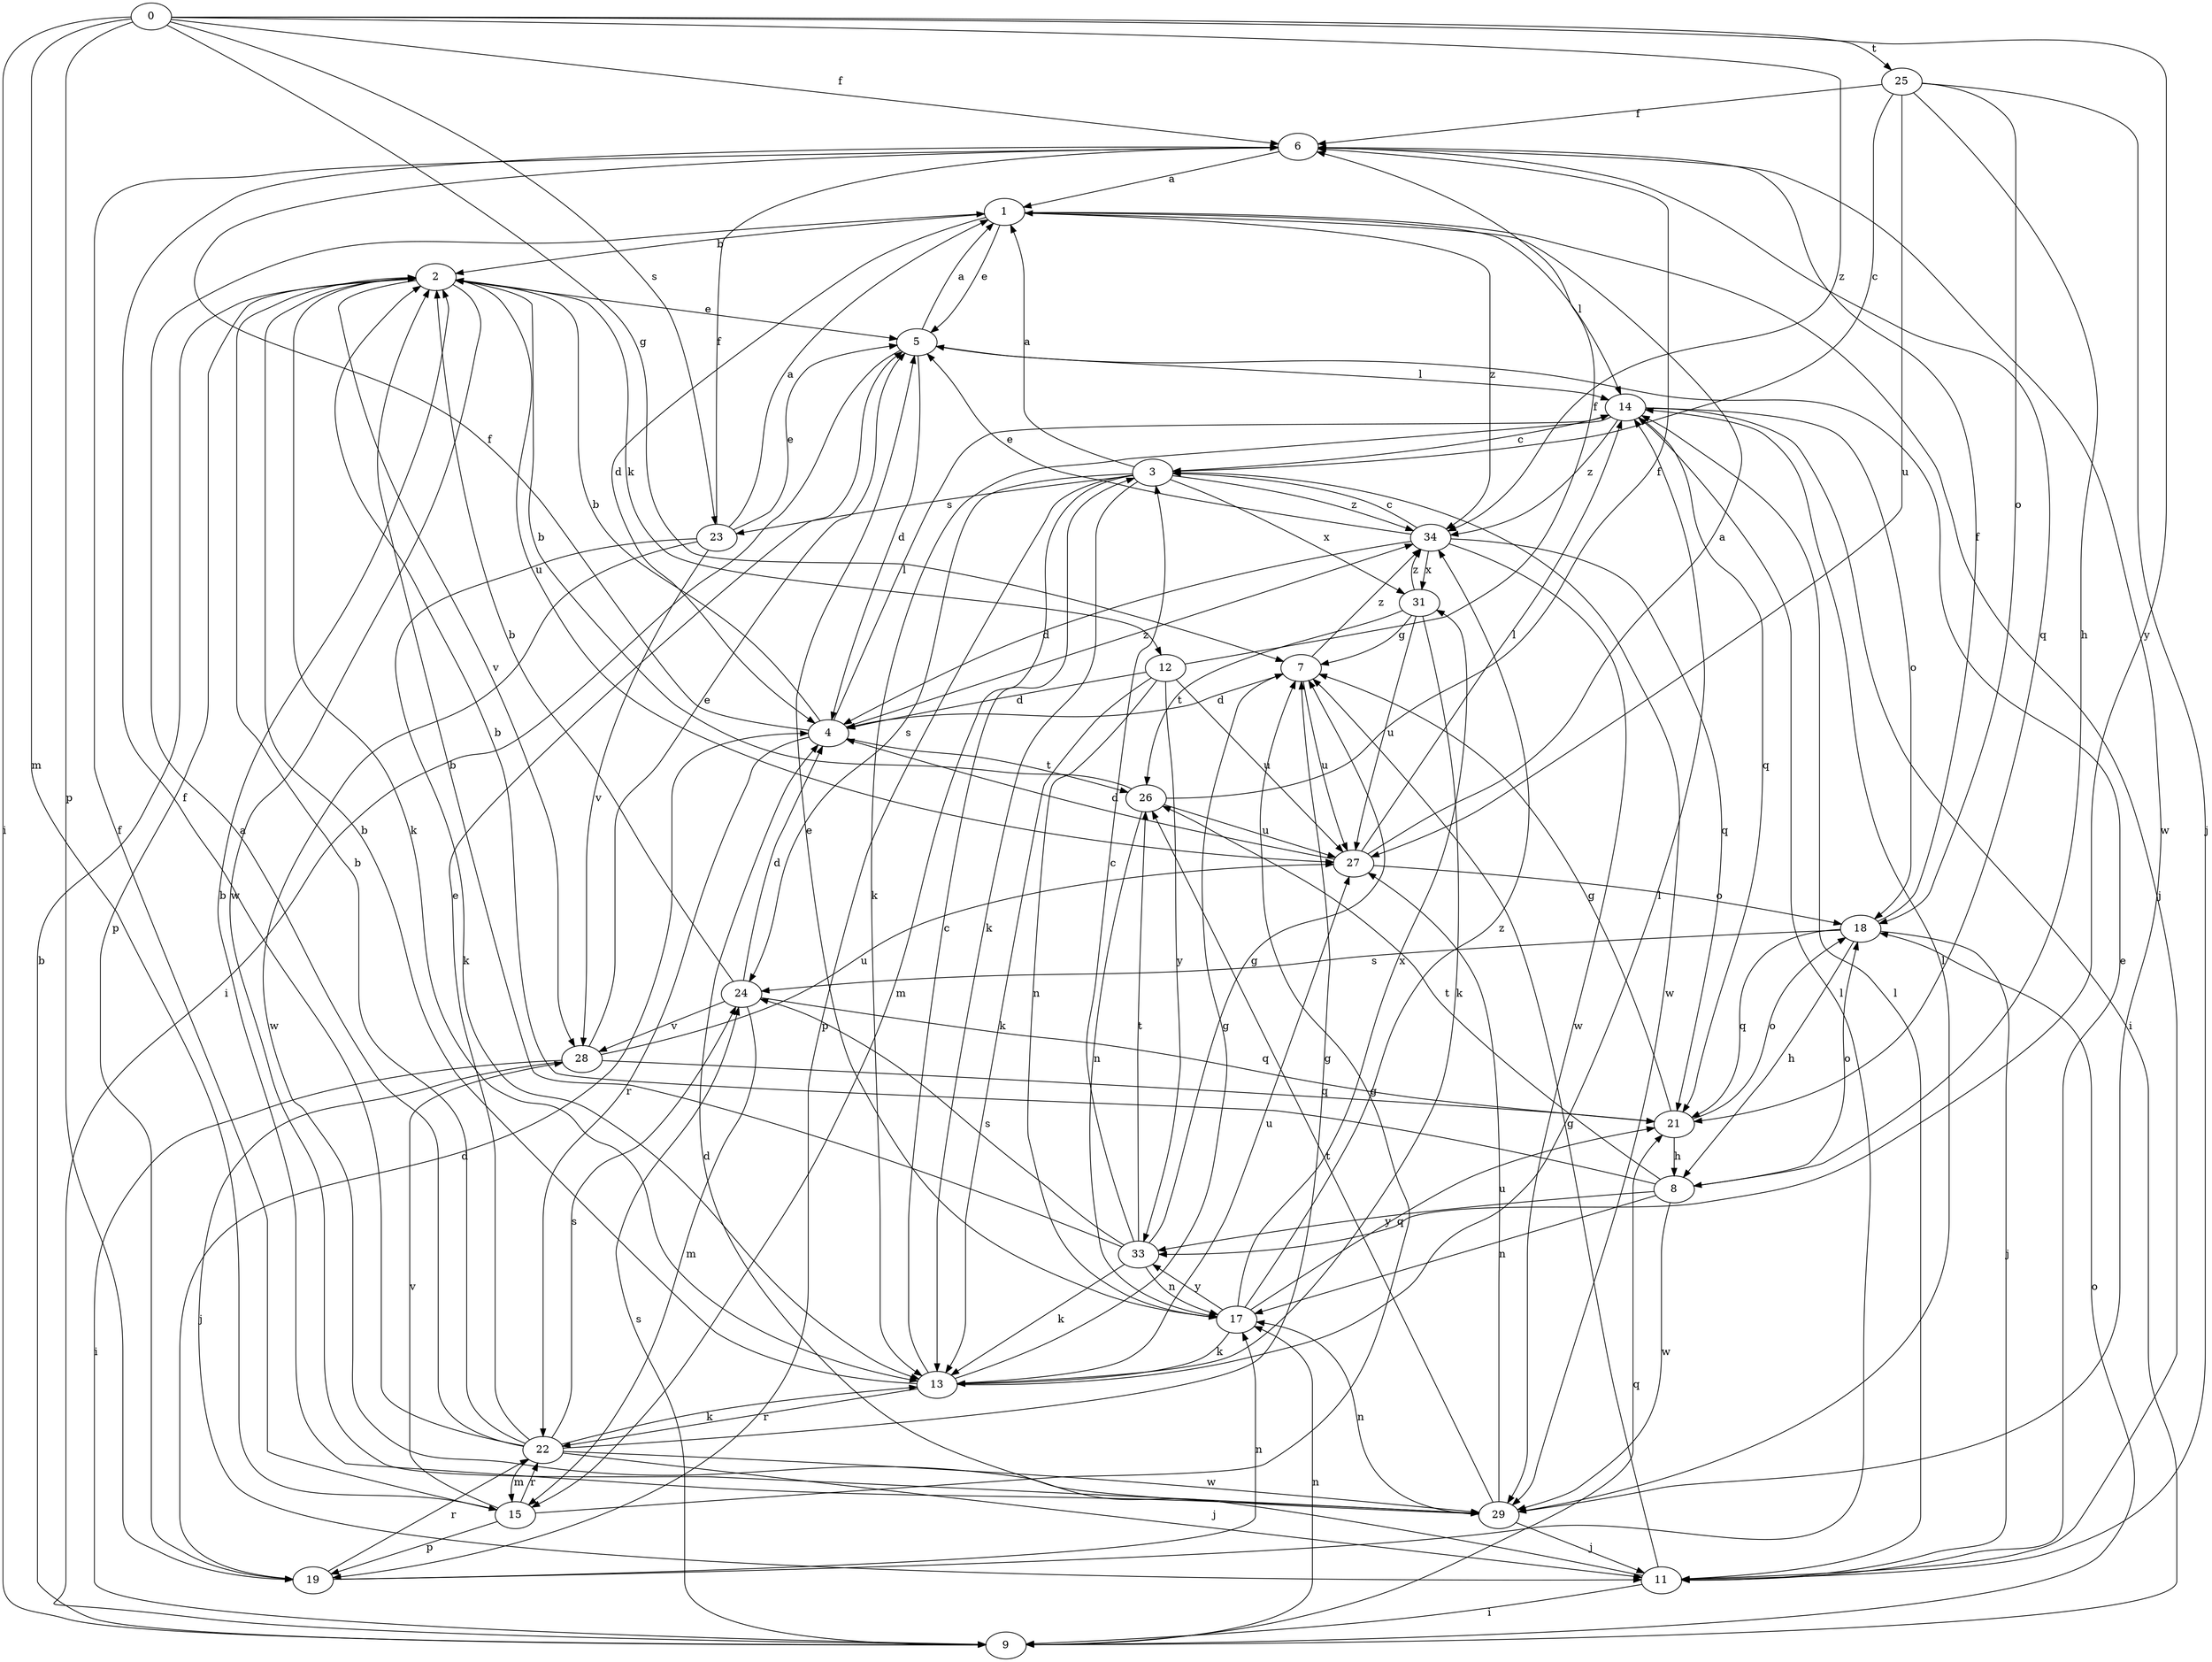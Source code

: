 strict digraph  {
0;
1;
2;
3;
4;
5;
6;
7;
8;
9;
11;
12;
13;
14;
15;
17;
18;
19;
21;
22;
23;
24;
25;
26;
27;
28;
29;
31;
33;
34;
0 -> 6  [label=f];
0 -> 7  [label=g];
0 -> 9  [label=i];
0 -> 15  [label=m];
0 -> 19  [label=p];
0 -> 23  [label=s];
0 -> 25  [label=t];
0 -> 33  [label=y];
0 -> 34  [label=z];
1 -> 2  [label=b];
1 -> 4  [label=d];
1 -> 5  [label=e];
1 -> 11  [label=j];
1 -> 14  [label=l];
1 -> 34  [label=z];
2 -> 5  [label=e];
2 -> 12  [label=k];
2 -> 13  [label=k];
2 -> 19  [label=p];
2 -> 27  [label=u];
2 -> 28  [label=v];
2 -> 29  [label=w];
3 -> 1  [label=a];
3 -> 13  [label=k];
3 -> 15  [label=m];
3 -> 19  [label=p];
3 -> 23  [label=s];
3 -> 24  [label=s];
3 -> 29  [label=w];
3 -> 31  [label=x];
3 -> 34  [label=z];
4 -> 2  [label=b];
4 -> 6  [label=f];
4 -> 14  [label=l];
4 -> 22  [label=r];
4 -> 26  [label=t];
4 -> 34  [label=z];
5 -> 1  [label=a];
5 -> 4  [label=d];
5 -> 9  [label=i];
5 -> 14  [label=l];
6 -> 1  [label=a];
6 -> 21  [label=q];
6 -> 29  [label=w];
7 -> 4  [label=d];
7 -> 27  [label=u];
7 -> 34  [label=z];
8 -> 2  [label=b];
8 -> 17  [label=n];
8 -> 18  [label=o];
8 -> 26  [label=t];
8 -> 29  [label=w];
8 -> 33  [label=y];
9 -> 2  [label=b];
9 -> 17  [label=n];
9 -> 18  [label=o];
9 -> 21  [label=q];
9 -> 24  [label=s];
11 -> 4  [label=d];
11 -> 5  [label=e];
11 -> 7  [label=g];
11 -> 9  [label=i];
11 -> 14  [label=l];
12 -> 4  [label=d];
12 -> 6  [label=f];
12 -> 13  [label=k];
12 -> 17  [label=n];
12 -> 27  [label=u];
12 -> 33  [label=y];
13 -> 2  [label=b];
13 -> 3  [label=c];
13 -> 7  [label=g];
13 -> 14  [label=l];
13 -> 22  [label=r];
13 -> 27  [label=u];
14 -> 3  [label=c];
14 -> 9  [label=i];
14 -> 13  [label=k];
14 -> 18  [label=o];
14 -> 21  [label=q];
14 -> 34  [label=z];
15 -> 6  [label=f];
15 -> 7  [label=g];
15 -> 19  [label=p];
15 -> 22  [label=r];
15 -> 28  [label=v];
17 -> 5  [label=e];
17 -> 13  [label=k];
17 -> 21  [label=q];
17 -> 31  [label=x];
17 -> 33  [label=y];
17 -> 34  [label=z];
18 -> 6  [label=f];
18 -> 8  [label=h];
18 -> 11  [label=j];
18 -> 21  [label=q];
18 -> 24  [label=s];
19 -> 4  [label=d];
19 -> 14  [label=l];
19 -> 17  [label=n];
19 -> 22  [label=r];
21 -> 7  [label=g];
21 -> 8  [label=h];
21 -> 18  [label=o];
22 -> 1  [label=a];
22 -> 2  [label=b];
22 -> 5  [label=e];
22 -> 6  [label=f];
22 -> 7  [label=g];
22 -> 11  [label=j];
22 -> 13  [label=k];
22 -> 15  [label=m];
22 -> 24  [label=s];
22 -> 29  [label=w];
23 -> 1  [label=a];
23 -> 5  [label=e];
23 -> 6  [label=f];
23 -> 13  [label=k];
23 -> 28  [label=v];
23 -> 29  [label=w];
24 -> 2  [label=b];
24 -> 4  [label=d];
24 -> 15  [label=m];
24 -> 21  [label=q];
24 -> 28  [label=v];
25 -> 3  [label=c];
25 -> 6  [label=f];
25 -> 8  [label=h];
25 -> 11  [label=j];
25 -> 18  [label=o];
25 -> 27  [label=u];
26 -> 2  [label=b];
26 -> 6  [label=f];
26 -> 17  [label=n];
26 -> 27  [label=u];
27 -> 1  [label=a];
27 -> 4  [label=d];
27 -> 14  [label=l];
27 -> 18  [label=o];
28 -> 5  [label=e];
28 -> 9  [label=i];
28 -> 11  [label=j];
28 -> 21  [label=q];
28 -> 27  [label=u];
29 -> 2  [label=b];
29 -> 11  [label=j];
29 -> 14  [label=l];
29 -> 17  [label=n];
29 -> 26  [label=t];
29 -> 27  [label=u];
31 -> 7  [label=g];
31 -> 13  [label=k];
31 -> 26  [label=t];
31 -> 27  [label=u];
31 -> 34  [label=z];
33 -> 2  [label=b];
33 -> 3  [label=c];
33 -> 7  [label=g];
33 -> 13  [label=k];
33 -> 17  [label=n];
33 -> 24  [label=s];
33 -> 26  [label=t];
34 -> 3  [label=c];
34 -> 4  [label=d];
34 -> 5  [label=e];
34 -> 21  [label=q];
34 -> 29  [label=w];
34 -> 31  [label=x];
}

